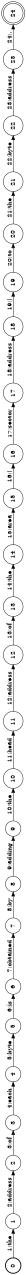 digraph FST {
rankdir = LR;
size = "8.5,11";
label = "";
center = 1;
orientation = Landscape;
ranksep = "0.4";
nodesep = "0.25";
0 [label = "0", shape = circle, style = bold, fontsize = 14]
	0 -> 1 [label = "1:the", fontsize = 14];
1 [label = "1", shape = circle, style = solid, fontsize = 14]
	1 -> 2 [label = "2:address", fontsize = 14];
2 [label = "2", shape = circle, style = solid, fontsize = 14]
	2 -> 3 [label = "3:of", fontsize = 14];
3 [label = "3", shape = circle, style = solid, fontsize = 14]
	3 -> 4 [label = "4:each", fontsize = 14];
4 [label = "4", shape = circle, style = solid, fontsize = 14]
	4 -> 5 [label = "5:byte", fontsize = 14];
5 [label = "5", shape = circle, style = solid, fontsize = 14]
	5 -> 6 [label = "6:is", fontsize = 14];
6 [label = "6", shape = circle, style = solid, fontsize = 14]
	6 -> 7 [label = "7:obtained", fontsize = 14];
7 [label = "7", shape = circle, style = solid, fontsize = 14]
	7 -> 8 [label = "8:by", fontsize = 14];
8 [label = "8", shape = circle, style = solid, fontsize = 14]
	8 -> 9 [label = "9:adding", fontsize = 14];
9 [label = "9", shape = circle, style = solid, fontsize = 14]
	9 -> 10 [label = "10:the", fontsize = 14];
10 [label = "10", shape = circle, style = solid, fontsize = 14]
	10 -> 11 [label = "11:head", fontsize = 14];
11 [label = "11", shape = circle, style = solid, fontsize = 14]
	11 -> 12 [label = "12:address", fontsize = 14];
12 [label = "12", shape = circle, style = solid, fontsize = 14]
	12 -> 13 [label = "13:of", fontsize = 14];
13 [label = "13", shape = circle, style = solid, fontsize = 14]
	13 -> 14 [label = "14:the", fontsize = 14];
14 [label = "14", shape = circle, style = solid, fontsize = 14]
	14 -> 15 [label = "15:area", fontsize = 14];
15 [label = "15", shape = circle, style = solid, fontsize = 14]
	15 -> 16 [label = "16:(", fontsize = 14];
16 [label = "16", shape = circle, style = solid, fontsize = 14]
	16 -> 17 [label = "17:sector", fontsize = 14];
17 [label = "17", shape = circle, style = solid, fontsize = 14]
	17 -> 18 [label = "18:address", fontsize = 14];
18 [label = "18", shape = circle, style = solid, fontsize = 14]
	18 -> 19 [label = "19:)", fontsize = 14];
19 [label = "19", shape = circle, style = solid, fontsize = 14]
	19 -> 20 [label = "20:to", fontsize = 14];
20 [label = "20", shape = circle, style = solid, fontsize = 14]
	20 -> 21 [label = "21:the", fontsize = 14];
21 [label = "21", shape = circle, style = solid, fontsize = 14]
	21 -> 22 [label = "22:byte", fontsize = 14];
22 [label = "22", shape = circle, style = solid, fontsize = 14]
	22 -> 23 [label = "23:address", fontsize = 14];
23 [label = "23", shape = circle, style = solid, fontsize = 14]
	23 -> 24 [label = "24:.", fontsize = 14];
24 [label = "24", shape = doublecircle, style = solid, fontsize = 14]
}
